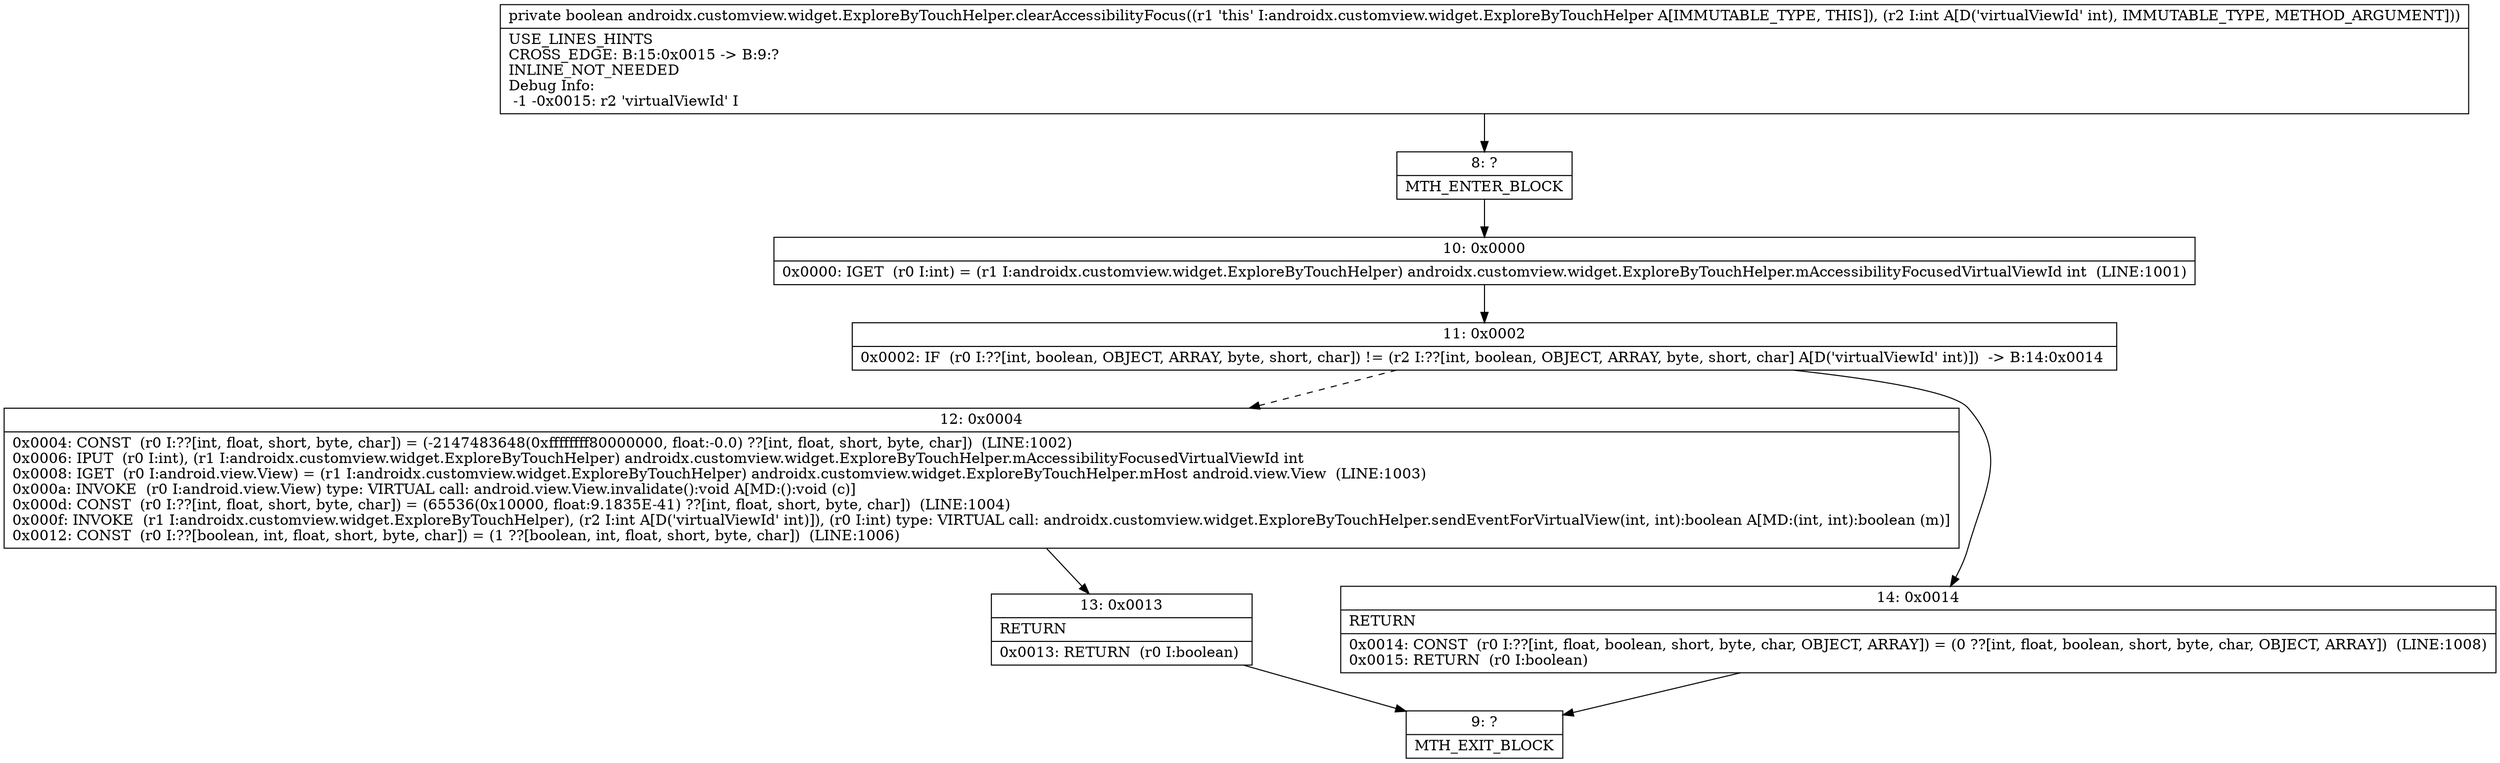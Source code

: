 digraph "CFG forandroidx.customview.widget.ExploreByTouchHelper.clearAccessibilityFocus(I)Z" {
Node_8 [shape=record,label="{8\:\ ?|MTH_ENTER_BLOCK\l}"];
Node_10 [shape=record,label="{10\:\ 0x0000|0x0000: IGET  (r0 I:int) = (r1 I:androidx.customview.widget.ExploreByTouchHelper) androidx.customview.widget.ExploreByTouchHelper.mAccessibilityFocusedVirtualViewId int  (LINE:1001)\l}"];
Node_11 [shape=record,label="{11\:\ 0x0002|0x0002: IF  (r0 I:??[int, boolean, OBJECT, ARRAY, byte, short, char]) != (r2 I:??[int, boolean, OBJECT, ARRAY, byte, short, char] A[D('virtualViewId' int)])  \-\> B:14:0x0014 \l}"];
Node_12 [shape=record,label="{12\:\ 0x0004|0x0004: CONST  (r0 I:??[int, float, short, byte, char]) = (\-2147483648(0xffffffff80000000, float:\-0.0) ??[int, float, short, byte, char])  (LINE:1002)\l0x0006: IPUT  (r0 I:int), (r1 I:androidx.customview.widget.ExploreByTouchHelper) androidx.customview.widget.ExploreByTouchHelper.mAccessibilityFocusedVirtualViewId int \l0x0008: IGET  (r0 I:android.view.View) = (r1 I:androidx.customview.widget.ExploreByTouchHelper) androidx.customview.widget.ExploreByTouchHelper.mHost android.view.View  (LINE:1003)\l0x000a: INVOKE  (r0 I:android.view.View) type: VIRTUAL call: android.view.View.invalidate():void A[MD:():void (c)]\l0x000d: CONST  (r0 I:??[int, float, short, byte, char]) = (65536(0x10000, float:9.1835E\-41) ??[int, float, short, byte, char])  (LINE:1004)\l0x000f: INVOKE  (r1 I:androidx.customview.widget.ExploreByTouchHelper), (r2 I:int A[D('virtualViewId' int)]), (r0 I:int) type: VIRTUAL call: androidx.customview.widget.ExploreByTouchHelper.sendEventForVirtualView(int, int):boolean A[MD:(int, int):boolean (m)]\l0x0012: CONST  (r0 I:??[boolean, int, float, short, byte, char]) = (1 ??[boolean, int, float, short, byte, char])  (LINE:1006)\l}"];
Node_13 [shape=record,label="{13\:\ 0x0013|RETURN\l|0x0013: RETURN  (r0 I:boolean) \l}"];
Node_9 [shape=record,label="{9\:\ ?|MTH_EXIT_BLOCK\l}"];
Node_14 [shape=record,label="{14\:\ 0x0014|RETURN\l|0x0014: CONST  (r0 I:??[int, float, boolean, short, byte, char, OBJECT, ARRAY]) = (0 ??[int, float, boolean, short, byte, char, OBJECT, ARRAY])  (LINE:1008)\l0x0015: RETURN  (r0 I:boolean) \l}"];
MethodNode[shape=record,label="{private boolean androidx.customview.widget.ExploreByTouchHelper.clearAccessibilityFocus((r1 'this' I:androidx.customview.widget.ExploreByTouchHelper A[IMMUTABLE_TYPE, THIS]), (r2 I:int A[D('virtualViewId' int), IMMUTABLE_TYPE, METHOD_ARGUMENT]))  | USE_LINES_HINTS\lCROSS_EDGE: B:15:0x0015 \-\> B:9:?\lINLINE_NOT_NEEDED\lDebug Info:\l  \-1 \-0x0015: r2 'virtualViewId' I\l}"];
MethodNode -> Node_8;Node_8 -> Node_10;
Node_10 -> Node_11;
Node_11 -> Node_12[style=dashed];
Node_11 -> Node_14;
Node_12 -> Node_13;
Node_13 -> Node_9;
Node_14 -> Node_9;
}

